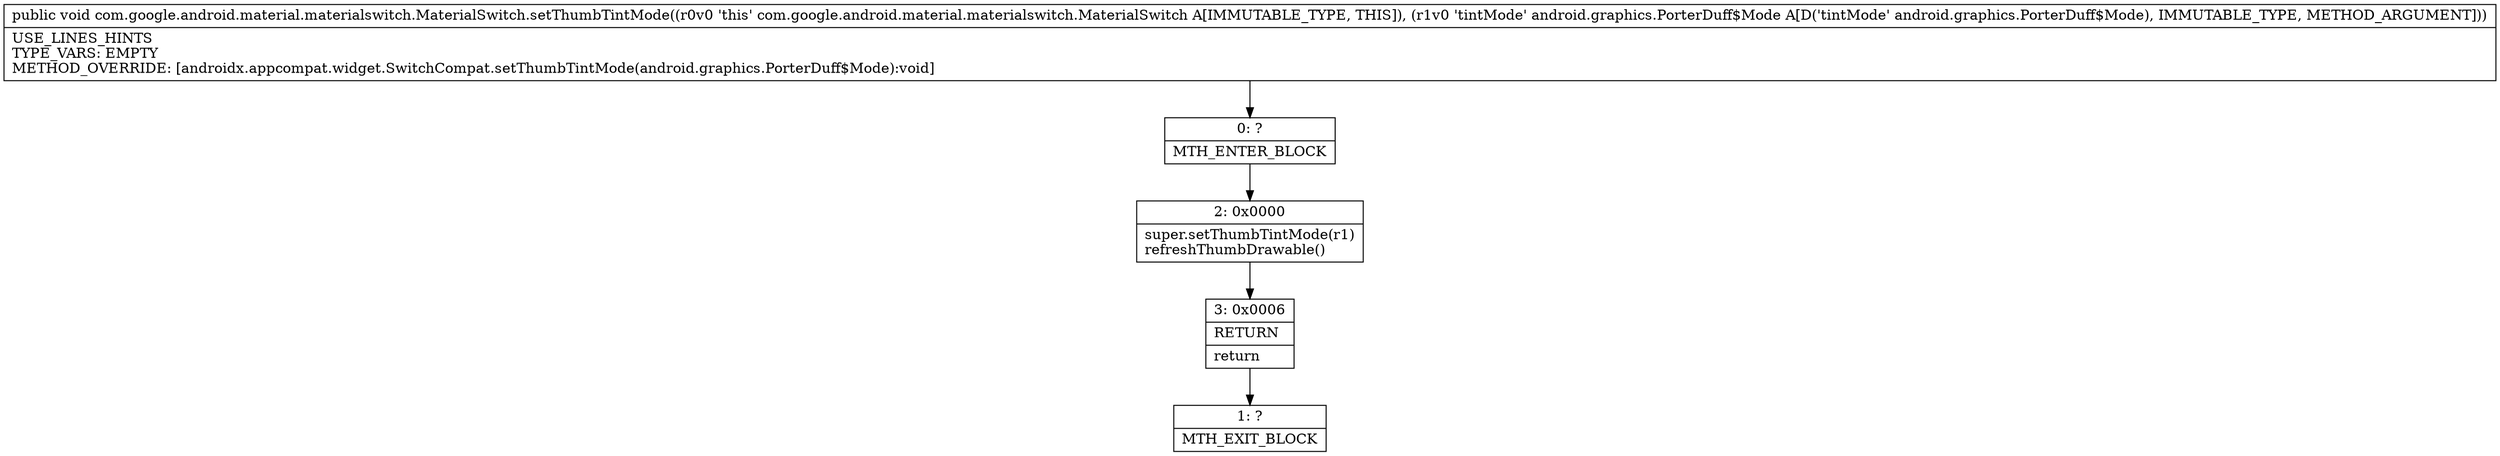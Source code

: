 digraph "CFG forcom.google.android.material.materialswitch.MaterialSwitch.setThumbTintMode(Landroid\/graphics\/PorterDuff$Mode;)V" {
Node_0 [shape=record,label="{0\:\ ?|MTH_ENTER_BLOCK\l}"];
Node_2 [shape=record,label="{2\:\ 0x0000|super.setThumbTintMode(r1)\lrefreshThumbDrawable()\l}"];
Node_3 [shape=record,label="{3\:\ 0x0006|RETURN\l|return\l}"];
Node_1 [shape=record,label="{1\:\ ?|MTH_EXIT_BLOCK\l}"];
MethodNode[shape=record,label="{public void com.google.android.material.materialswitch.MaterialSwitch.setThumbTintMode((r0v0 'this' com.google.android.material.materialswitch.MaterialSwitch A[IMMUTABLE_TYPE, THIS]), (r1v0 'tintMode' android.graphics.PorterDuff$Mode A[D('tintMode' android.graphics.PorterDuff$Mode), IMMUTABLE_TYPE, METHOD_ARGUMENT]))  | USE_LINES_HINTS\lTYPE_VARS: EMPTY\lMETHOD_OVERRIDE: [androidx.appcompat.widget.SwitchCompat.setThumbTintMode(android.graphics.PorterDuff$Mode):void]\l}"];
MethodNode -> Node_0;Node_0 -> Node_2;
Node_2 -> Node_3;
Node_3 -> Node_1;
}

